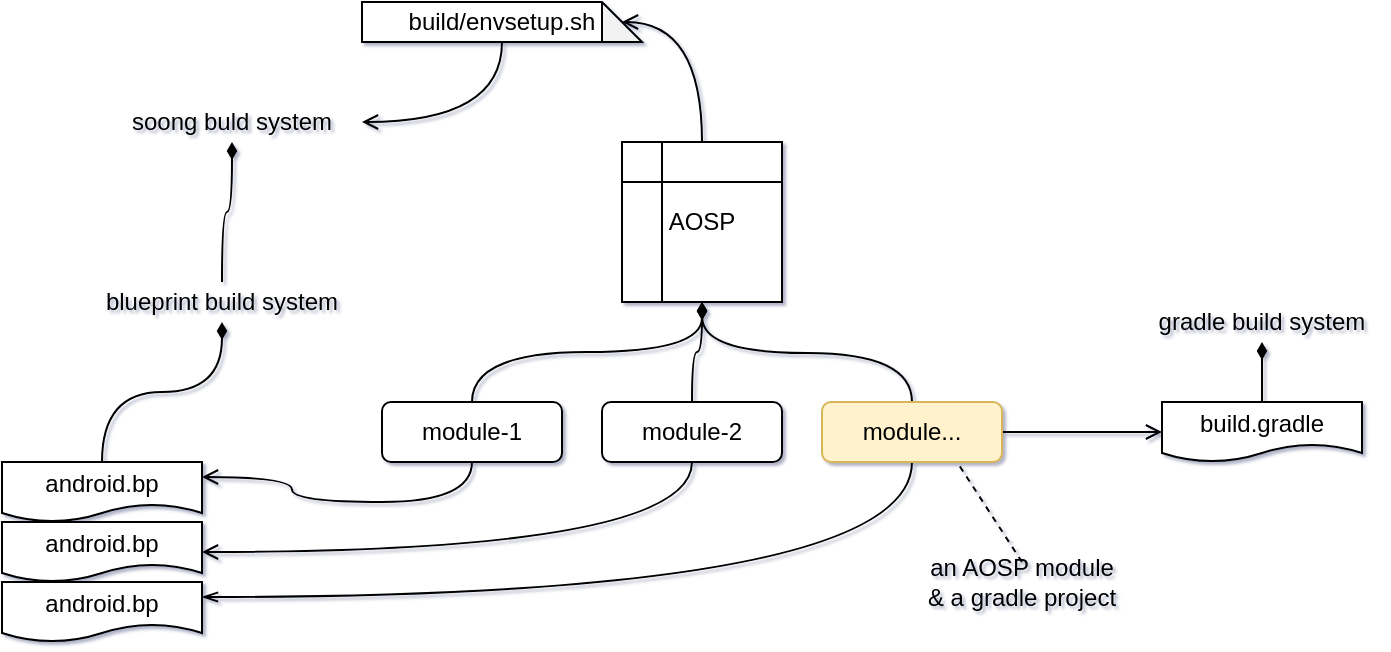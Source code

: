 <mxfile version="14.9.8" type="github">
  <diagram id="ZK0pwpVW_d0lEcmW2ax-" name="Page-1">
    <mxGraphModel dx="720" dy="476" grid="1" gridSize="10" guides="1" tooltips="1" connect="1" arrows="1" fold="1" page="1" pageScale="1" pageWidth="850" pageHeight="1100" math="0" shadow="1">
      <root>
        <mxCell id="0" />
        <mxCell id="1" parent="0" />
        <mxCell id="w1TOoY8ma_EO1C4a4v3h-1" value="soong buld system" style="text;html=1;strokeColor=none;fillColor=none;align=center;verticalAlign=middle;whiteSpace=wrap;rounded=0;" vertex="1" parent="1">
          <mxGeometry x="110" y="100" width="130" height="20" as="geometry" />
        </mxCell>
        <mxCell id="w1TOoY8ma_EO1C4a4v3h-3" style="edgeStyle=orthogonalEdgeStyle;orthogonalLoop=1;jettySize=auto;html=1;curved=1;endArrow=diamondThin;endFill=1;" edge="1" parent="1" source="w1TOoY8ma_EO1C4a4v3h-2" target="w1TOoY8ma_EO1C4a4v3h-1">
          <mxGeometry relative="1" as="geometry" />
        </mxCell>
        <mxCell id="w1TOoY8ma_EO1C4a4v3h-2" value="blueprint build system" style="text;html=1;strokeColor=none;fillColor=none;align=center;verticalAlign=middle;whiteSpace=wrap;rounded=0;" vertex="1" parent="1">
          <mxGeometry x="110" y="190" width="120" height="20" as="geometry" />
        </mxCell>
        <mxCell id="w1TOoY8ma_EO1C4a4v3h-6" style="edgeStyle=orthogonalEdgeStyle;curved=1;orthogonalLoop=1;jettySize=auto;html=1;entryX=0.5;entryY=1;entryDx=0;entryDy=0;endArrow=diamondThin;endFill=1;" edge="1" parent="1" source="w1TOoY8ma_EO1C4a4v3h-5" target="w1TOoY8ma_EO1C4a4v3h-2">
          <mxGeometry relative="1" as="geometry" />
        </mxCell>
        <mxCell id="w1TOoY8ma_EO1C4a4v3h-5" value="android.bp" style="shape=document;whiteSpace=wrap;html=1;boundedLbl=1;" vertex="1" parent="1">
          <mxGeometry x="60" y="280" width="100" height="30" as="geometry" />
        </mxCell>
        <mxCell id="w1TOoY8ma_EO1C4a4v3h-26" style="edgeStyle=orthogonalEdgeStyle;curved=1;orthogonalLoop=1;jettySize=auto;html=1;exitX=0.5;exitY=0;exitDx=0;exitDy=0;entryX=0;entryY=0;entryDx=130;entryDy=10;entryPerimeter=0;endArrow=open;endFill=0;" edge="1" parent="1" source="w1TOoY8ma_EO1C4a4v3h-8" target="w1TOoY8ma_EO1C4a4v3h-23">
          <mxGeometry relative="1" as="geometry">
            <Array as="points">
              <mxPoint x="410" y="60" />
            </Array>
          </mxGeometry>
        </mxCell>
        <mxCell id="w1TOoY8ma_EO1C4a4v3h-8" value="AOSP" style="shape=internalStorage;whiteSpace=wrap;html=1;backgroundOutline=1;" vertex="1" parent="1">
          <mxGeometry x="370" y="120" width="80" height="80" as="geometry" />
        </mxCell>
        <mxCell id="w1TOoY8ma_EO1C4a4v3h-13" style="edgeStyle=orthogonalEdgeStyle;curved=1;orthogonalLoop=1;jettySize=auto;html=1;exitX=0.5;exitY=0;exitDx=0;exitDy=0;endArrow=diamondThin;endFill=1;" edge="1" parent="1" source="w1TOoY8ma_EO1C4a4v3h-9" target="w1TOoY8ma_EO1C4a4v3h-8">
          <mxGeometry relative="1" as="geometry" />
        </mxCell>
        <mxCell id="w1TOoY8ma_EO1C4a4v3h-17" style="edgeStyle=orthogonalEdgeStyle;curved=1;orthogonalLoop=1;jettySize=auto;html=1;exitX=0.5;exitY=1;exitDx=0;exitDy=0;entryX=1;entryY=0.25;entryDx=0;entryDy=0;endArrow=open;endFill=0;" edge="1" parent="1" source="w1TOoY8ma_EO1C4a4v3h-9" target="w1TOoY8ma_EO1C4a4v3h-5">
          <mxGeometry relative="1" as="geometry" />
        </mxCell>
        <mxCell id="w1TOoY8ma_EO1C4a4v3h-9" value="module-1" style="rounded=1;whiteSpace=wrap;html=1;" vertex="1" parent="1">
          <mxGeometry x="250" y="250" width="90" height="30" as="geometry" />
        </mxCell>
        <mxCell id="w1TOoY8ma_EO1C4a4v3h-14" style="edgeStyle=orthogonalEdgeStyle;curved=1;orthogonalLoop=1;jettySize=auto;html=1;exitX=0.5;exitY=0;exitDx=0;exitDy=0;endArrow=diamondThin;endFill=1;entryX=0.5;entryY=1;entryDx=0;entryDy=0;" edge="1" parent="1" source="w1TOoY8ma_EO1C4a4v3h-10" target="w1TOoY8ma_EO1C4a4v3h-8">
          <mxGeometry relative="1" as="geometry">
            <mxPoint x="350" y="200" as="targetPoint" />
          </mxGeometry>
        </mxCell>
        <mxCell id="w1TOoY8ma_EO1C4a4v3h-18" style="edgeStyle=orthogonalEdgeStyle;curved=1;orthogonalLoop=1;jettySize=auto;html=1;exitX=0.5;exitY=1;exitDx=0;exitDy=0;entryX=1;entryY=0.5;entryDx=0;entryDy=0;endArrow=open;endFill=0;" edge="1" parent="1" source="w1TOoY8ma_EO1C4a4v3h-10" target="w1TOoY8ma_EO1C4a4v3h-20">
          <mxGeometry relative="1" as="geometry" />
        </mxCell>
        <mxCell id="w1TOoY8ma_EO1C4a4v3h-10" value="module-2" style="rounded=1;whiteSpace=wrap;html=1;" vertex="1" parent="1">
          <mxGeometry x="360" y="250" width="90" height="30" as="geometry" />
        </mxCell>
        <mxCell id="w1TOoY8ma_EO1C4a4v3h-16" style="edgeStyle=orthogonalEdgeStyle;curved=1;orthogonalLoop=1;jettySize=auto;html=1;exitX=0.5;exitY=0;exitDx=0;exitDy=0;endArrow=diamondThin;endFill=1;" edge="1" parent="1" source="w1TOoY8ma_EO1C4a4v3h-12">
          <mxGeometry relative="1" as="geometry">
            <mxPoint x="410" y="200" as="targetPoint" />
          </mxGeometry>
        </mxCell>
        <mxCell id="w1TOoY8ma_EO1C4a4v3h-19" style="edgeStyle=orthogonalEdgeStyle;curved=1;orthogonalLoop=1;jettySize=auto;html=1;exitX=0.5;exitY=1;exitDx=0;exitDy=0;entryX=1;entryY=0.25;entryDx=0;entryDy=0;endArrow=openThin;endFill=0;" edge="1" parent="1" source="w1TOoY8ma_EO1C4a4v3h-12" target="w1TOoY8ma_EO1C4a4v3h-21">
          <mxGeometry relative="1" as="geometry" />
        </mxCell>
        <mxCell id="w1TOoY8ma_EO1C4a4v3h-33" style="edgeStyle=orthogonalEdgeStyle;curved=1;orthogonalLoop=1;jettySize=auto;html=1;exitX=1;exitY=0.5;exitDx=0;exitDy=0;entryX=0;entryY=0.5;entryDx=0;entryDy=0;endArrow=open;endFill=0;" edge="1" parent="1" source="w1TOoY8ma_EO1C4a4v3h-12" target="w1TOoY8ma_EO1C4a4v3h-31">
          <mxGeometry relative="1" as="geometry" />
        </mxCell>
        <mxCell id="w1TOoY8ma_EO1C4a4v3h-12" value="module..." style="rounded=1;whiteSpace=wrap;html=1;fillColor=#fff2cc;strokeColor=#d6b656;" vertex="1" parent="1">
          <mxGeometry x="470" y="250" width="90" height="30" as="geometry" />
        </mxCell>
        <mxCell id="w1TOoY8ma_EO1C4a4v3h-20" value="android.bp" style="shape=document;whiteSpace=wrap;html=1;boundedLbl=1;" vertex="1" parent="1">
          <mxGeometry x="60" y="310" width="100" height="30" as="geometry" />
        </mxCell>
        <mxCell id="w1TOoY8ma_EO1C4a4v3h-21" value="android.bp" style="shape=document;whiteSpace=wrap;html=1;boundedLbl=1;" vertex="1" parent="1">
          <mxGeometry x="60" y="340" width="100" height="30" as="geometry" />
        </mxCell>
        <mxCell id="w1TOoY8ma_EO1C4a4v3h-24" style="edgeStyle=orthogonalEdgeStyle;curved=1;orthogonalLoop=1;jettySize=auto;html=1;entryX=1;entryY=0.5;entryDx=0;entryDy=0;endArrow=open;endFill=0;" edge="1" parent="1" source="w1TOoY8ma_EO1C4a4v3h-23" target="w1TOoY8ma_EO1C4a4v3h-1">
          <mxGeometry relative="1" as="geometry" />
        </mxCell>
        <mxCell id="w1TOoY8ma_EO1C4a4v3h-23" value="build/envsetup.sh" style="shape=note;whiteSpace=wrap;html=1;backgroundOutline=1;darkOpacity=0.05;" vertex="1" parent="1">
          <mxGeometry x="240" y="50" width="140" height="20" as="geometry" />
        </mxCell>
        <mxCell id="w1TOoY8ma_EO1C4a4v3h-27" value="gradle build system" style="text;html=1;strokeColor=none;fillColor=none;align=center;verticalAlign=middle;whiteSpace=wrap;rounded=0;" vertex="1" parent="1">
          <mxGeometry x="630" y="200" width="120" height="20" as="geometry" />
        </mxCell>
        <mxCell id="w1TOoY8ma_EO1C4a4v3h-32" style="edgeStyle=orthogonalEdgeStyle;curved=1;orthogonalLoop=1;jettySize=auto;html=1;exitX=0.5;exitY=0;exitDx=0;exitDy=0;entryX=0.5;entryY=1;entryDx=0;entryDy=0;endArrow=diamondThin;endFill=1;" edge="1" parent="1" source="w1TOoY8ma_EO1C4a4v3h-31" target="w1TOoY8ma_EO1C4a4v3h-27">
          <mxGeometry relative="1" as="geometry" />
        </mxCell>
        <mxCell id="w1TOoY8ma_EO1C4a4v3h-31" value="build.gradle" style="shape=document;whiteSpace=wrap;html=1;boundedLbl=1;" vertex="1" parent="1">
          <mxGeometry x="640" y="250" width="100" height="30" as="geometry" />
        </mxCell>
        <mxCell id="w1TOoY8ma_EO1C4a4v3h-35" style="orthogonalLoop=1;jettySize=auto;html=1;exitX=0.5;exitY=0;exitDx=0;exitDy=0;entryX=0.75;entryY=1;entryDx=0;entryDy=0;endArrow=none;endFill=0;dashed=1;" edge="1" parent="1" source="w1TOoY8ma_EO1C4a4v3h-34" target="w1TOoY8ma_EO1C4a4v3h-12">
          <mxGeometry relative="1" as="geometry" />
        </mxCell>
        <mxCell id="w1TOoY8ma_EO1C4a4v3h-34" value="an AOSP module &amp;amp; a gradle project" style="text;html=1;strokeColor=none;fillColor=none;align=center;verticalAlign=middle;whiteSpace=wrap;rounded=0;" vertex="1" parent="1">
          <mxGeometry x="520" y="330" width="100" height="20" as="geometry" />
        </mxCell>
        <mxCell id="w1TOoY8ma_EO1C4a4v3h-36" style="edgeStyle=none;orthogonalLoop=1;jettySize=auto;html=1;exitX=0.75;exitY=1;exitDx=0;exitDy=0;dashed=1;endArrow=none;endFill=0;" edge="1" parent="1" source="w1TOoY8ma_EO1C4a4v3h-34" target="w1TOoY8ma_EO1C4a4v3h-34">
          <mxGeometry relative="1" as="geometry" />
        </mxCell>
      </root>
    </mxGraphModel>
  </diagram>
</mxfile>
